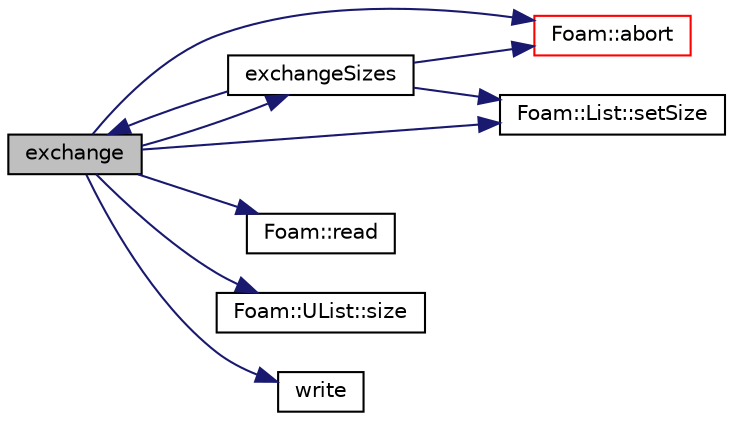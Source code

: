 digraph "exchange"
{
  bgcolor="transparent";
  edge [fontname="Helvetica",fontsize="10",labelfontname="Helvetica",labelfontsize="10"];
  node [fontname="Helvetica",fontsize="10",shape=record];
  rankdir="LR";
  Node4413 [label="exchange",height=0.2,width=0.4,color="black", fillcolor="grey75", style="filled", fontcolor="black"];
  Node4413 -> Node4414 [color="midnightblue",fontsize="10",style="solid",fontname="Helvetica"];
  Node4414 [label="Foam::abort",height=0.2,width=0.4,color="red",URL="$a21851.html#a447107a607d03e417307c203fa5fb44b"];
  Node4413 -> Node4459 [color="midnightblue",fontsize="10",style="solid",fontname="Helvetica"];
  Node4459 [label="exchangeSizes",height=0.2,width=0.4,color="black",URL="$a27357.html#a02d592cbc0f67e42767526fbc2fe2d05",tooltip="Helper: exchange sizes of sendData. sendData is the data per. "];
  Node4459 -> Node4414 [color="midnightblue",fontsize="10",style="solid",fontname="Helvetica"];
  Node4459 -> Node4460 [color="midnightblue",fontsize="10",style="solid",fontname="Helvetica"];
  Node4460 [label="Foam::List::setSize",height=0.2,width=0.4,color="black",URL="$a26833.html#aedb985ffeaf1bdbfeccc2a8730405703",tooltip="Reset size of List. "];
  Node4459 -> Node4413 [color="midnightblue",fontsize="10",style="solid",fontname="Helvetica"];
  Node4413 -> Node4461 [color="midnightblue",fontsize="10",style="solid",fontname="Helvetica"];
  Node4461 [label="Foam::read",height=0.2,width=0.4,color="black",URL="$a21851.html#a18efc6d016047ec7c6d5150d913d8c34"];
  Node4413 -> Node4460 [color="midnightblue",fontsize="10",style="solid",fontname="Helvetica"];
  Node4413 -> Node4462 [color="midnightblue",fontsize="10",style="solid",fontname="Helvetica"];
  Node4462 [label="Foam::UList::size",height=0.2,width=0.4,color="black",URL="$a26837.html#a47b3bf30da1eb3ab8076b5fbe00e0494",tooltip="Return the number of elements in the UList. "];
  Node4413 -> Node4463 [color="midnightblue",fontsize="10",style="solid",fontname="Helvetica"];
  Node4463 [label="write",height=0.2,width=0.4,color="black",URL="$a20072.html#a8f30b3c2179b03a7acf273e9dea43342"];
}
